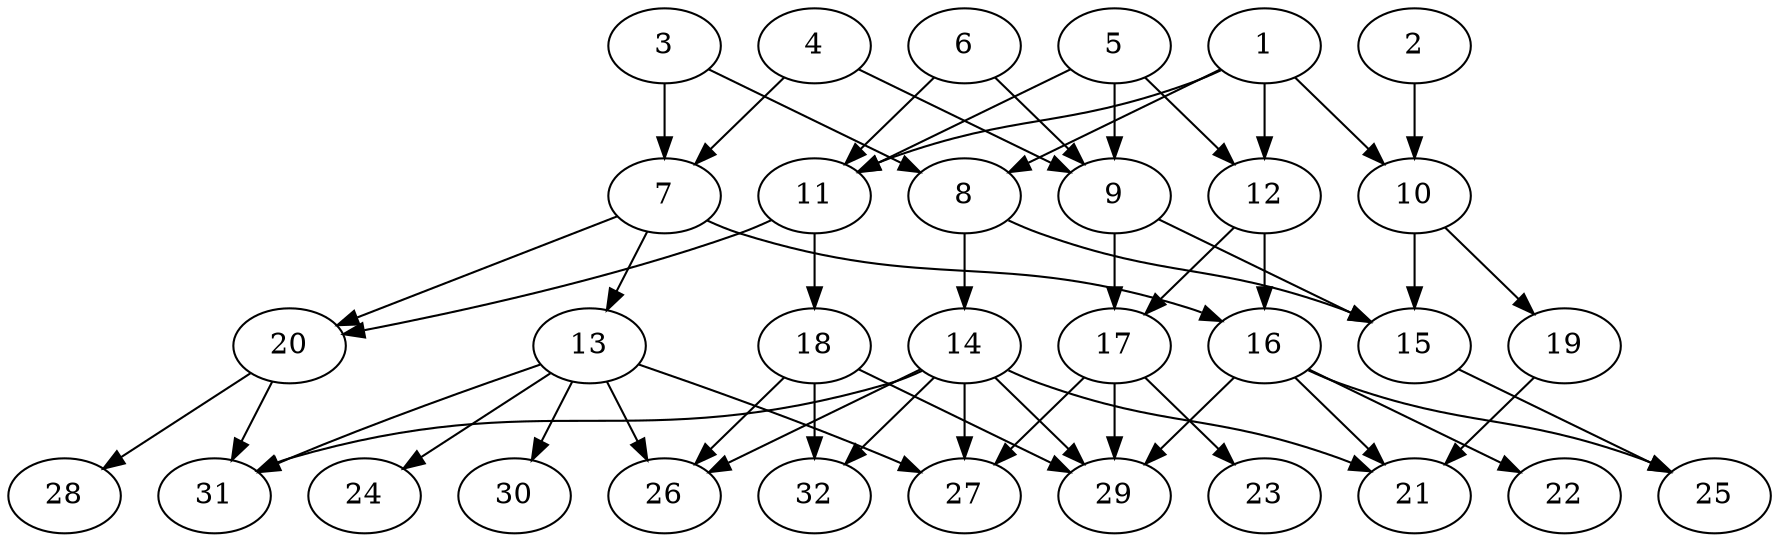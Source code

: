 // DAG (tier=2-normal, mode=data, n=32, ccr=0.406, fat=0.670, density=0.454, regular=0.493, jump=0.192, mindata=2097152, maxdata=16777216)
// DAG automatically generated by daggen at Sun Aug 24 16:33:34 2025
// /home/ermia/Project/Environments/daggen/bin/daggen --dot --ccr 0.406 --fat 0.670 --regular 0.493 --density 0.454 --jump 0.192 --mindata 2097152 --maxdata 16777216 -n 32 
digraph G {
  1 [size="43864364636642672", alpha="0.16", expect_size="21932182318321336"]
  1 -> 8 [size ="1305691667038208"]
  1 -> 10 [size ="1305691667038208"]
  1 -> 11 [size ="1305691667038208"]
  1 -> 12 [size ="1305691667038208"]
  2 [size="45784062920202016", alpha="0.11", expect_size="22892031460101008"]
  2 -> 10 [size ="1030025105113088"]
  3 [size="50119341496387072", alpha="0.16", expect_size="25059670748193536"]
  3 -> 7 [size ="1410268919758848"]
  3 -> 8 [size ="1410268919758848"]
  4 [size="57558718642824576", alpha="0.14", expect_size="28779359321412288"]
  4 -> 7 [size ="1647927411867648"]
  4 -> 9 [size ="1647927411867648"]
  5 [size="3647120992606022008832", alpha="0.15", expect_size="1823560496303011004416"]
  5 -> 9 [size ="1895498453614592"]
  5 -> 11 [size ="1895498453614592"]
  5 -> 12 [size ="1895498453614592"]
  6 [size="1546922230989883904", alpha="0.17", expect_size="773461115494941952"]
  6 -> 9 [size ="617539121971200"]
  6 -> 11 [size ="617539121971200"]
  7 [size="34929489192356004", alpha="0.18", expect_size="17464744596178002"]
  7 -> 13 [size ="1416366431141888"]
  7 -> 16 [size ="1416366431141888"]
  7 -> 20 [size ="1416366431141888"]
  8 [size="793241014591553536000", alpha="0.04", expect_size="396620507295776768000"]
  8 -> 14 [size ="685530467532800"]
  8 -> 15 [size ="685530467532800"]
  9 [size="255350958390611232", alpha="0.15", expect_size="127675479195305616"]
  9 -> 15 [size ="141563330035712"]
  9 -> 17 [size ="141563330035712"]
  10 [size="7237163090650140", alpha="0.00", expect_size="3618581545325070"]
  10 -> 15 [size ="252557238730752"]
  10 -> 19 [size ="252557238730752"]
  11 [size="3196167040033357824000", alpha="0.14", expect_size="1598083520016678912000"]
  11 -> 18 [size ="1735839763660800"]
  11 -> 20 [size ="1735839763660800"]
  12 [size="4113447375976872960", alpha="0.15", expect_size="2056723687988436480"]
  12 -> 16 [size ="1626131065208832"]
  12 -> 17 [size ="1626131065208832"]
  13 [size="23631940302250864", alpha="0.05", expect_size="11815970151125432"]
  13 -> 24 [size ="1470947143974912"]
  13 -> 26 [size ="1470947143974912"]
  13 -> 27 [size ="1470947143974912"]
  13 -> 30 [size ="1470947143974912"]
  13 -> 31 [size ="1470947143974912"]
  14 [size="4369247420857450496000", alpha="0.15", expect_size="2184623710428725248000"]
  14 -> 21 [size ="2138098683084800"]
  14 -> 26 [size ="2138098683084800"]
  14 -> 27 [size ="2138098683084800"]
  14 -> 29 [size ="2138098683084800"]
  14 -> 31 [size ="2138098683084800"]
  14 -> 32 [size ="2138098683084800"]
  15 [size="461916717501902144", alpha="0.15", expect_size="230958358750951072"]
  15 -> 25 [size ="311833156124672"]
  16 [size="188095685833397152", alpha="0.05", expect_size="94047842916698576"]
  16 -> 21 [size ="128049156718592"]
  16 -> 22 [size ="128049156718592"]
  16 -> 25 [size ="128049156718592"]
  16 -> 29 [size ="128049156718592"]
  17 [size="164945954323909920", alpha="0.06", expect_size="82472977161954960"]
  17 -> 23 [size ="60295309426688"]
  17 -> 27 [size ="60295309426688"]
  17 -> 29 [size ="60295309426688"]
  18 [size="421664435041896235008", alpha="0.05", expect_size="210832217520948117504"]
  18 -> 26 [size ="449850252460032"]
  18 -> 29 [size ="449850252460032"]
  18 -> 32 [size ="449850252460032"]
  19 [size="17191751246440926", alpha="0.11", expect_size="8595875623220463"]
  19 -> 21 [size ="1318911651872768"]
  20 [size="46601293122795704", alpha="0.14", expect_size="23300646561397852"]
  20 -> 28 [size ="1865606026493952"]
  20 -> 31 [size ="1865606026493952"]
  21 [size="31013922197641188", alpha="0.08", expect_size="15506961098820594"]
  22 [size="2365004113897265823744", alpha="0.01", expect_size="1182502056948632911872"]
  23 [size="32437166342333244", alpha="0.12", expect_size="16218583171166622"]
  24 [size="14047401067871004", alpha="0.06", expect_size="7023700533935502"]
  25 [size="90420292268588416", alpha="0.03", expect_size="45210146134294208"]
  26 [size="824869123411919616", alpha="0.00", expect_size="412434561705959808"]
  27 [size="2585709374418119168", alpha="0.17", expect_size="1292854687209059584"]
  28 [size="1436959915368251392000", alpha="0.01", expect_size="718479957684125696000"]
  29 [size="36218180692835248", alpha="0.08", expect_size="18109090346417624"]
  30 [size="682007405434412990464", alpha="0.18", expect_size="341003702717206495232"]
  31 [size="13964640482211956", alpha="0.14", expect_size="6982320241105978"]
  32 [size="2599431201078967", alpha="0.18", expect_size="1299715600539483"]
}